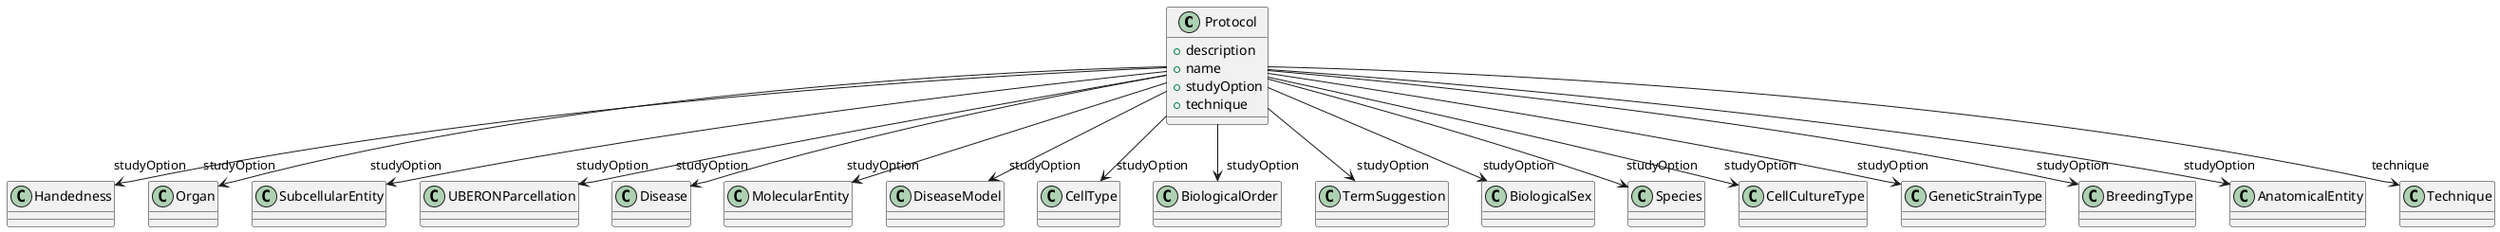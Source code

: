 @startuml
class Protocol {
+description
+name
+studyOption
+technique

}
Protocol -d-> "studyOption" Handedness
Protocol -d-> "studyOption" Organ
Protocol -d-> "studyOption" SubcellularEntity
Protocol -d-> "studyOption" UBERONParcellation
Protocol -d-> "studyOption" Disease
Protocol -d-> "studyOption" MolecularEntity
Protocol -d-> "studyOption" DiseaseModel
Protocol -d-> "studyOption" CellType
Protocol -d-> "studyOption" BiologicalOrder
Protocol -d-> "studyOption" TermSuggestion
Protocol -d-> "studyOption" BiologicalSex
Protocol -d-> "studyOption" Species
Protocol -d-> "studyOption" CellCultureType
Protocol -d-> "studyOption" GeneticStrainType
Protocol -d-> "studyOption" BreedingType
Protocol -d-> "studyOption" AnatomicalEntity
Protocol -d-> "technique" Technique

@enduml